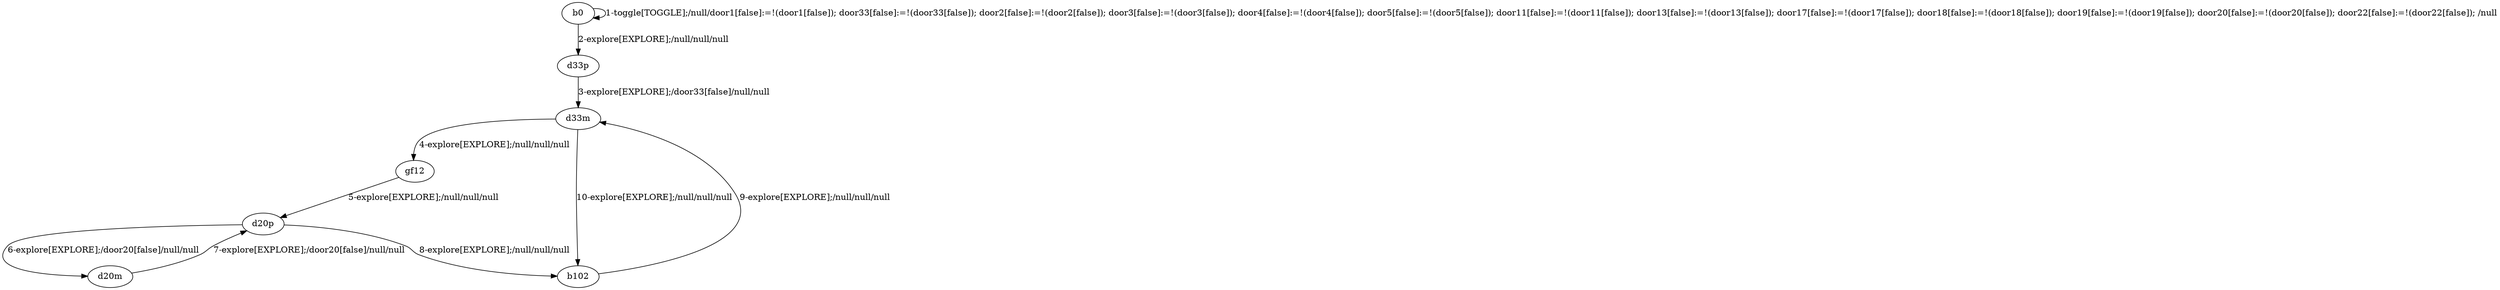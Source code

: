 # Total number of goals covered by this test: 2
# b102 --> d33m
# d20m --> d20p

digraph g {
"b0" -> "b0" [label = "1-toggle[TOGGLE];/null/door1[false]:=!(door1[false]); door33[false]:=!(door33[false]); door2[false]:=!(door2[false]); door3[false]:=!(door3[false]); door4[false]:=!(door4[false]); door5[false]:=!(door5[false]); door11[false]:=!(door11[false]); door13[false]:=!(door13[false]); door17[false]:=!(door17[false]); door18[false]:=!(door18[false]); door19[false]:=!(door19[false]); door20[false]:=!(door20[false]); door22[false]:=!(door22[false]); /null"];
"b0" -> "d33p" [label = "2-explore[EXPLORE];/null/null/null"];
"d33p" -> "d33m" [label = "3-explore[EXPLORE];/door33[false]/null/null"];
"d33m" -> "gf12" [label = "4-explore[EXPLORE];/null/null/null"];
"gf12" -> "d20p" [label = "5-explore[EXPLORE];/null/null/null"];
"d20p" -> "d20m" [label = "6-explore[EXPLORE];/door20[false]/null/null"];
"d20m" -> "d20p" [label = "7-explore[EXPLORE];/door20[false]/null/null"];
"d20p" -> "b102" [label = "8-explore[EXPLORE];/null/null/null"];
"b102" -> "d33m" [label = "9-explore[EXPLORE];/null/null/null"];
"d33m" -> "b102" [label = "10-explore[EXPLORE];/null/null/null"];
}